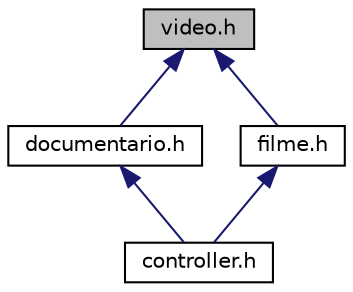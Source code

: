 digraph "video.h"
{
  edge [fontname="Helvetica",fontsize="10",labelfontname="Helvetica",labelfontsize="10"];
  node [fontname="Helvetica",fontsize="10",shape=record];
  Node1 [label="video.h",height=0.2,width=0.4,color="black", fillcolor="grey75", style="filled", fontcolor="black"];
  Node1 -> Node2 [dir="back",color="midnightblue",fontsize="10",style="solid",fontname="Helvetica"];
  Node2 [label="documentario.h",height=0.2,width=0.4,color="black", fillcolor="white", style="filled",URL="$documentario_8h.html",tooltip="Implementação de um header referente a classe Documentario. "];
  Node2 -> Node3 [dir="back",color="midnightblue",fontsize="10",style="solid",fontname="Helvetica"];
  Node3 [label="controller.h",height=0.2,width=0.4,color="black", fillcolor="white", style="filled",URL="$controller_8h.html",tooltip="Implementação de um header referente a classe Controller, que gerencia toda a aplicacao. "];
  Node1 -> Node4 [dir="back",color="midnightblue",fontsize="10",style="solid",fontname="Helvetica"];
  Node4 [label="filme.h",height=0.2,width=0.4,color="black", fillcolor="white", style="filled",URL="$filme_8h.html",tooltip="Implementação de um header referente a criacao da classe Filme. "];
  Node4 -> Node3 [dir="back",color="midnightblue",fontsize="10",style="solid",fontname="Helvetica"];
}
